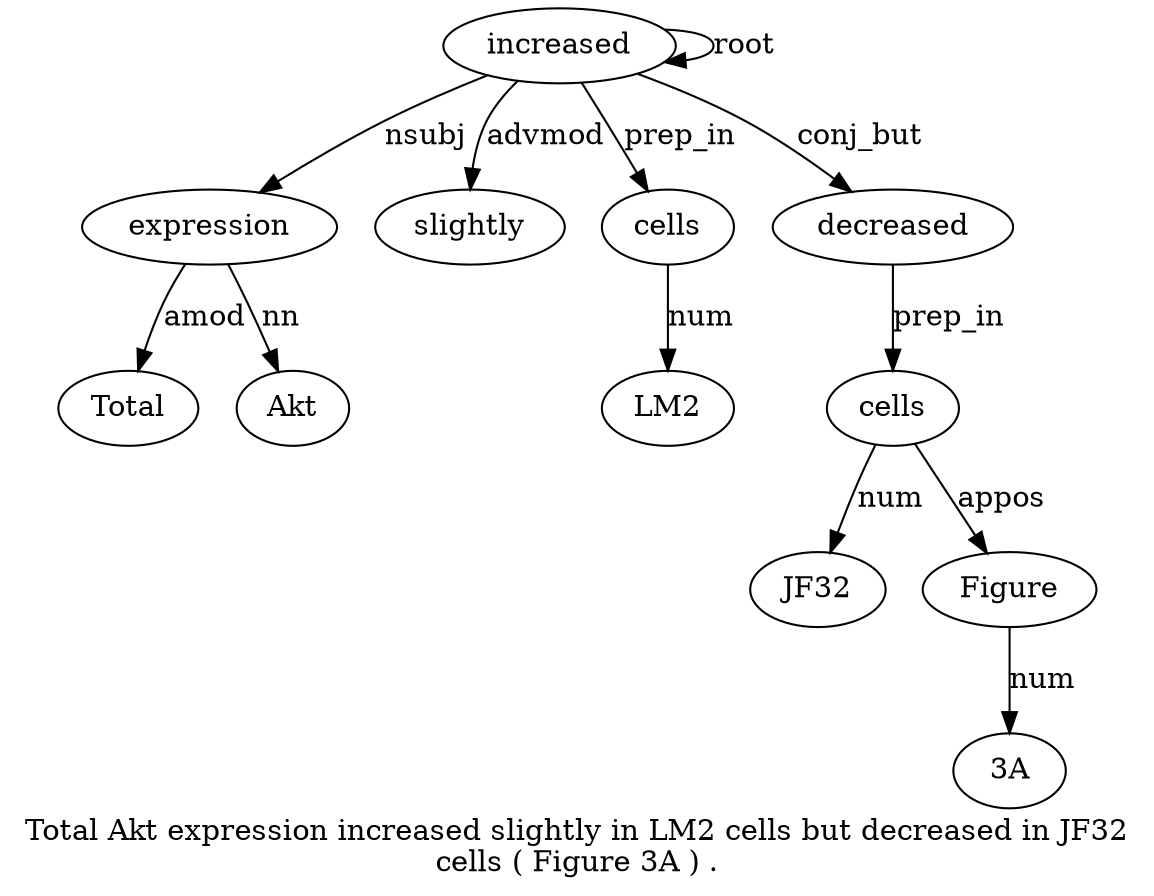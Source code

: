 digraph "Total Akt expression increased slightly in LM2 cells but decreased in JF32 cells ( Figure 3A ) ." {
label="Total Akt expression increased slightly in LM2 cells but decreased in JF32
cells ( Figure 3A ) .";
expression3 [style=filled, fillcolor=white, label=expression];
Total1 [style=filled, fillcolor=white, label=Total];
expression3 -> Total1  [label=amod];
Akt2 [style=filled, fillcolor=white, label=Akt];
expression3 -> Akt2  [label=nn];
increased4 [style=filled, fillcolor=white, label=increased];
increased4 -> expression3  [label=nsubj];
increased4 -> increased4  [label=root];
slightly5 [style=filled, fillcolor=white, label=slightly];
increased4 -> slightly5  [label=advmod];
cells8 [style=filled, fillcolor=white, label=cells];
LM27 [style=filled, fillcolor=white, label=LM2];
cells8 -> LM27  [label=num];
increased4 -> cells8  [label=prep_in];
decreased10 [style=filled, fillcolor=white, label=decreased];
increased4 -> decreased10  [label=conj_but];
cells13 [style=filled, fillcolor=white, label=cells];
JF321 [style=filled, fillcolor=white, label=JF32];
cells13 -> JF321  [label=num];
decreased10 -> cells13  [label=prep_in];
Figure15 [style=filled, fillcolor=white, label=Figure];
cells13 -> Figure15  [label=appos];
"3A16" [style=filled, fillcolor=white, label="3A"];
Figure15 -> "3A16"  [label=num];
}
